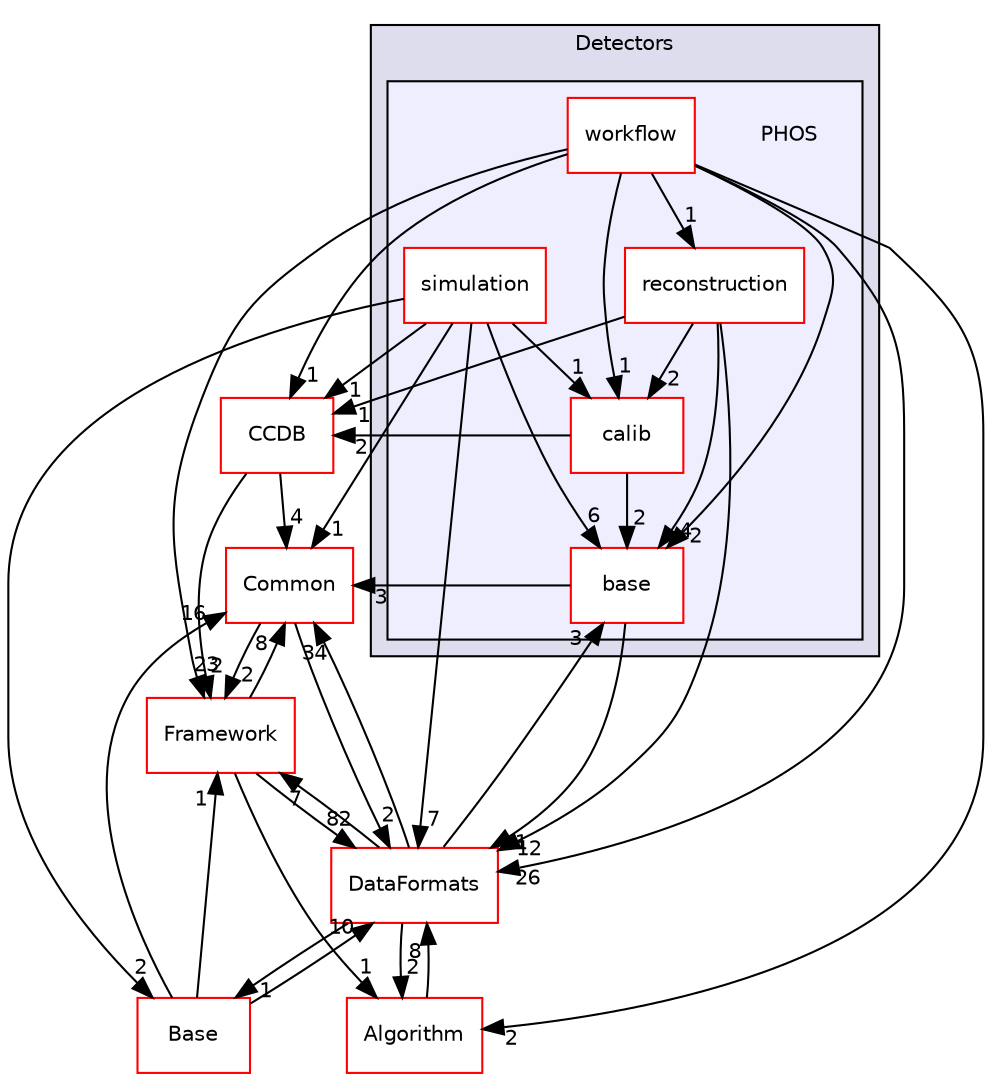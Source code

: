 digraph "/home/travis/build/AliceO2Group/AliceO2/Detectors/PHOS" {
  bgcolor=transparent;
  compound=true
  node [ fontsize="10", fontname="Helvetica"];
  edge [ labelfontsize="10", labelfontname="Helvetica"];
  subgraph clusterdir_051dca18e802f8e9474f2e30d29c04e0 {
    graph [ bgcolor="#ddddee", pencolor="black", label="Detectors" fontname="Helvetica", fontsize="10", URL="dir_051dca18e802f8e9474f2e30d29c04e0.html"]
  subgraph clusterdir_cd3c152a7db0580c86a4c50ad0325149 {
    graph [ bgcolor="#eeeeff", pencolor="black", label="" URL="dir_cd3c152a7db0580c86a4c50ad0325149.html"];
    dir_cd3c152a7db0580c86a4c50ad0325149 [shape=plaintext label="PHOS"];
    dir_fa21b46838f21636bfdcc60e4853f0ed [shape=box label="base" color="red" fillcolor="white" style="filled" URL="dir_fa21b46838f21636bfdcc60e4853f0ed.html"];
    dir_f8d0b672e09eeb12dbd411d9fb531afa [shape=box label="calib" color="red" fillcolor="white" style="filled" URL="dir_f8d0b672e09eeb12dbd411d9fb531afa.html"];
    dir_da16e9ad2b18bb132f2d9a9746692e88 [shape=box label="reconstruction" color="red" fillcolor="white" style="filled" URL="dir_da16e9ad2b18bb132f2d9a9746692e88.html"];
    dir_3af9af54da49e799fe4b1df79119dad7 [shape=box label="simulation" color="red" fillcolor="white" style="filled" URL="dir_3af9af54da49e799fe4b1df79119dad7.html"];
    dir_f023896f16295b508dee7254d9ce4010 [shape=box label="workflow" color="red" fillcolor="white" style="filled" URL="dir_f023896f16295b508dee7254d9ce4010.html"];
  }
  }
  dir_4ab6b4cc6a7edbff49100e9123df213f [shape=box label="Common" color="red" URL="dir_4ab6b4cc6a7edbff49100e9123df213f.html"];
  dir_6af676bf18881990e4083e191d0e63e0 [shape=box label="CCDB" color="red" URL="dir_6af676bf18881990e4083e191d0e63e0.html"];
  dir_37c90836491b695b472bf98d1be8336b [shape=box label="Base" color="red" URL="dir_37c90836491b695b472bf98d1be8336b.html"];
  dir_8ba487e25de5ee77e05e9dce7582cb98 [shape=box label="Algorithm" color="red" URL="dir_8ba487e25de5ee77e05e9dce7582cb98.html"];
  dir_bcbb2cf9a3d3d83e5515c82071a07177 [shape=box label="Framework" color="red" URL="dir_bcbb2cf9a3d3d83e5515c82071a07177.html"];
  dir_2171f7ec022c5423887b07c69b2f5b48 [shape=box label="DataFormats" color="red" URL="dir_2171f7ec022c5423887b07c69b2f5b48.html"];
  dir_f8d0b672e09eeb12dbd411d9fb531afa->dir_fa21b46838f21636bfdcc60e4853f0ed [headlabel="2", labeldistance=1.5 headhref="dir_000346_000207.html"];
  dir_f8d0b672e09eeb12dbd411d9fb531afa->dir_6af676bf18881990e4083e191d0e63e0 [headlabel="2", labeldistance=1.5 headhref="dir_000346_000019.html"];
  dir_fa21b46838f21636bfdcc60e4853f0ed->dir_4ab6b4cc6a7edbff49100e9123df213f [headlabel="3", labeldistance=1.5 headhref="dir_000207_000027.html"];
  dir_fa21b46838f21636bfdcc60e4853f0ed->dir_2171f7ec022c5423887b07c69b2f5b48 [headlabel="1", labeldistance=1.5 headhref="dir_000207_000076.html"];
  dir_4ab6b4cc6a7edbff49100e9123df213f->dir_bcbb2cf9a3d3d83e5515c82071a07177 [headlabel="2", labeldistance=1.5 headhref="dir_000027_000013.html"];
  dir_4ab6b4cc6a7edbff49100e9123df213f->dir_2171f7ec022c5423887b07c69b2f5b48 [headlabel="2", labeldistance=1.5 headhref="dir_000027_000076.html"];
  dir_6af676bf18881990e4083e191d0e63e0->dir_4ab6b4cc6a7edbff49100e9123df213f [headlabel="4", labeldistance=1.5 headhref="dir_000019_000027.html"];
  dir_6af676bf18881990e4083e191d0e63e0->dir_bcbb2cf9a3d3d83e5515c82071a07177 [headlabel="2", labeldistance=1.5 headhref="dir_000019_000013.html"];
  dir_37c90836491b695b472bf98d1be8336b->dir_4ab6b4cc6a7edbff49100e9123df213f [headlabel="16", labeldistance=1.5 headhref="dir_000274_000027.html"];
  dir_37c90836491b695b472bf98d1be8336b->dir_bcbb2cf9a3d3d83e5515c82071a07177 [headlabel="1", labeldistance=1.5 headhref="dir_000274_000013.html"];
  dir_37c90836491b695b472bf98d1be8336b->dir_2171f7ec022c5423887b07c69b2f5b48 [headlabel="10", labeldistance=1.5 headhref="dir_000274_000076.html"];
  dir_8ba487e25de5ee77e05e9dce7582cb98->dir_2171f7ec022c5423887b07c69b2f5b48 [headlabel="8", labeldistance=1.5 headhref="dir_000000_000076.html"];
  dir_3af9af54da49e799fe4b1df79119dad7->dir_f8d0b672e09eeb12dbd411d9fb531afa [headlabel="1", labeldistance=1.5 headhref="dir_000299_000346.html"];
  dir_3af9af54da49e799fe4b1df79119dad7->dir_fa21b46838f21636bfdcc60e4853f0ed [headlabel="6", labeldistance=1.5 headhref="dir_000299_000207.html"];
  dir_3af9af54da49e799fe4b1df79119dad7->dir_4ab6b4cc6a7edbff49100e9123df213f [headlabel="1", labeldistance=1.5 headhref="dir_000299_000027.html"];
  dir_3af9af54da49e799fe4b1df79119dad7->dir_6af676bf18881990e4083e191d0e63e0 [headlabel="1", labeldistance=1.5 headhref="dir_000299_000019.html"];
  dir_3af9af54da49e799fe4b1df79119dad7->dir_37c90836491b695b472bf98d1be8336b [headlabel="2", labeldistance=1.5 headhref="dir_000299_000274.html"];
  dir_3af9af54da49e799fe4b1df79119dad7->dir_2171f7ec022c5423887b07c69b2f5b48 [headlabel="7", labeldistance=1.5 headhref="dir_000299_000076.html"];
  dir_da16e9ad2b18bb132f2d9a9746692e88->dir_f8d0b672e09eeb12dbd411d9fb531afa [headlabel="2", labeldistance=1.5 headhref="dir_000358_000346.html"];
  dir_da16e9ad2b18bb132f2d9a9746692e88->dir_fa21b46838f21636bfdcc60e4853f0ed [headlabel="4", labeldistance=1.5 headhref="dir_000358_000207.html"];
  dir_da16e9ad2b18bb132f2d9a9746692e88->dir_6af676bf18881990e4083e191d0e63e0 [headlabel="1", labeldistance=1.5 headhref="dir_000358_000019.html"];
  dir_da16e9ad2b18bb132f2d9a9746692e88->dir_2171f7ec022c5423887b07c69b2f5b48 [headlabel="12", labeldistance=1.5 headhref="dir_000358_000076.html"];
  dir_bcbb2cf9a3d3d83e5515c82071a07177->dir_4ab6b4cc6a7edbff49100e9123df213f [headlabel="8", labeldistance=1.5 headhref="dir_000013_000027.html"];
  dir_bcbb2cf9a3d3d83e5515c82071a07177->dir_8ba487e25de5ee77e05e9dce7582cb98 [headlabel="1", labeldistance=1.5 headhref="dir_000013_000000.html"];
  dir_bcbb2cf9a3d3d83e5515c82071a07177->dir_2171f7ec022c5423887b07c69b2f5b48 [headlabel="82", labeldistance=1.5 headhref="dir_000013_000076.html"];
  dir_f023896f16295b508dee7254d9ce4010->dir_f8d0b672e09eeb12dbd411d9fb531afa [headlabel="1", labeldistance=1.5 headhref="dir_000380_000346.html"];
  dir_f023896f16295b508dee7254d9ce4010->dir_fa21b46838f21636bfdcc60e4853f0ed [headlabel="2", labeldistance=1.5 headhref="dir_000380_000207.html"];
  dir_f023896f16295b508dee7254d9ce4010->dir_6af676bf18881990e4083e191d0e63e0 [headlabel="1", labeldistance=1.5 headhref="dir_000380_000019.html"];
  dir_f023896f16295b508dee7254d9ce4010->dir_8ba487e25de5ee77e05e9dce7582cb98 [headlabel="2", labeldistance=1.5 headhref="dir_000380_000000.html"];
  dir_f023896f16295b508dee7254d9ce4010->dir_da16e9ad2b18bb132f2d9a9746692e88 [headlabel="1", labeldistance=1.5 headhref="dir_000380_000358.html"];
  dir_f023896f16295b508dee7254d9ce4010->dir_bcbb2cf9a3d3d83e5515c82071a07177 [headlabel="23", labeldistance=1.5 headhref="dir_000380_000013.html"];
  dir_f023896f16295b508dee7254d9ce4010->dir_2171f7ec022c5423887b07c69b2f5b48 [headlabel="26", labeldistance=1.5 headhref="dir_000380_000076.html"];
  dir_2171f7ec022c5423887b07c69b2f5b48->dir_fa21b46838f21636bfdcc60e4853f0ed [headlabel="3", labeldistance=1.5 headhref="dir_000076_000207.html"];
  dir_2171f7ec022c5423887b07c69b2f5b48->dir_4ab6b4cc6a7edbff49100e9123df213f [headlabel="34", labeldistance=1.5 headhref="dir_000076_000027.html"];
  dir_2171f7ec022c5423887b07c69b2f5b48->dir_37c90836491b695b472bf98d1be8336b [headlabel="1", labeldistance=1.5 headhref="dir_000076_000274.html"];
  dir_2171f7ec022c5423887b07c69b2f5b48->dir_8ba487e25de5ee77e05e9dce7582cb98 [headlabel="2", labeldistance=1.5 headhref="dir_000076_000000.html"];
  dir_2171f7ec022c5423887b07c69b2f5b48->dir_bcbb2cf9a3d3d83e5515c82071a07177 [headlabel="7", labeldistance=1.5 headhref="dir_000076_000013.html"];
}

